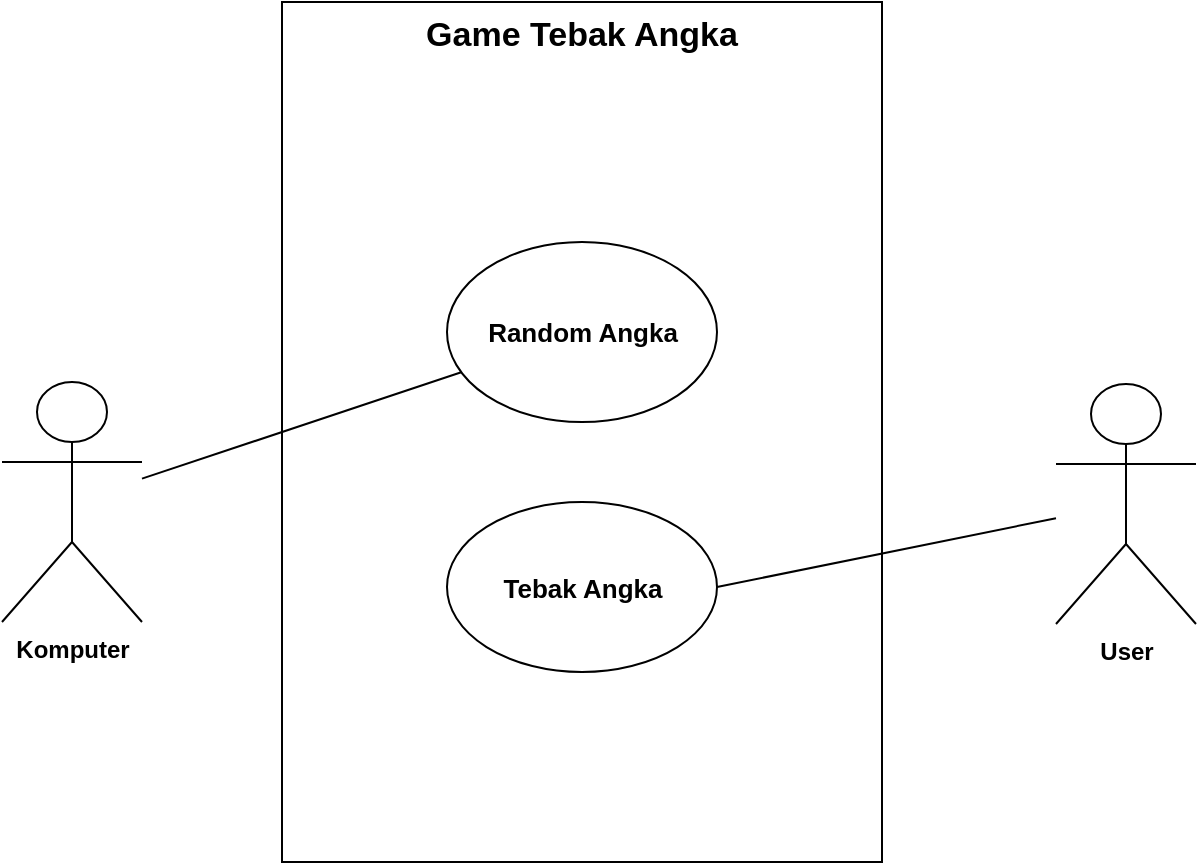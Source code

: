 <mxfile version="21.7.4" type="github">
  <diagram name="Page-1" id="4Mcb4wN6FesVW4BI0TOa">
    <mxGraphModel dx="880" dy="488" grid="1" gridSize="10" guides="1" tooltips="1" connect="1" arrows="1" fold="1" page="1" pageScale="1" pageWidth="850" pageHeight="1100" math="0" shadow="0">
      <root>
        <mxCell id="0" />
        <mxCell id="1" parent="0" />
        <mxCell id="KB2Mqh35VilyXtLkSOzw-11" value="User" style="shape=umlActor;verticalLabelPosition=bottom;verticalAlign=top;html=1;outlineConnect=0;fontStyle=1" vertex="1" parent="1">
          <mxGeometry x="647" y="461" width="70" height="120" as="geometry" />
        </mxCell>
        <mxCell id="KB2Mqh35VilyXtLkSOzw-19" value="Komputer" style="shape=umlActor;verticalLabelPosition=bottom;verticalAlign=top;html=1;outlineConnect=0;fontStyle=1" vertex="1" parent="1">
          <mxGeometry x="120" y="460" width="70" height="120" as="geometry" />
        </mxCell>
        <mxCell id="KB2Mqh35VilyXtLkSOzw-24" value="Game Tebak Angka" style="rounded=0;whiteSpace=wrap;html=1;verticalAlign=top;fontStyle=1;fontSize=17;" vertex="1" parent="1">
          <mxGeometry x="260" y="270" width="300" height="430" as="geometry" />
        </mxCell>
        <mxCell id="KB2Mqh35VilyXtLkSOzw-25" value="Random Angka" style="ellipse;whiteSpace=wrap;html=1;fontStyle=1;fontSize=13;" vertex="1" parent="1">
          <mxGeometry x="342.5" y="390" width="135" height="90" as="geometry" />
        </mxCell>
        <mxCell id="KB2Mqh35VilyXtLkSOzw-26" value="Tebak Angka" style="ellipse;whiteSpace=wrap;html=1;fontStyle=1;fontSize=13;" vertex="1" parent="1">
          <mxGeometry x="342.5" y="520" width="135" height="85" as="geometry" />
        </mxCell>
        <mxCell id="KB2Mqh35VilyXtLkSOzw-27" value="" style="endArrow=none;html=1;rounded=0;" edge="1" parent="1" source="KB2Mqh35VilyXtLkSOzw-19" target="KB2Mqh35VilyXtLkSOzw-25">
          <mxGeometry width="50" height="50" relative="1" as="geometry">
            <mxPoint x="180" y="550.33" as="sourcePoint" />
            <mxPoint x="362.618" y="513.0" as="targetPoint" />
          </mxGeometry>
        </mxCell>
        <mxCell id="KB2Mqh35VilyXtLkSOzw-28" value="" style="endArrow=none;html=1;rounded=0;exitX=1;exitY=0.5;exitDx=0;exitDy=0;" edge="1" parent="1" source="KB2Mqh35VilyXtLkSOzw-26" target="KB2Mqh35VilyXtLkSOzw-11">
          <mxGeometry width="50" height="50" relative="1" as="geometry">
            <mxPoint x="461" y="459" as="sourcePoint" />
            <mxPoint x="670" y="534" as="targetPoint" />
          </mxGeometry>
        </mxCell>
      </root>
    </mxGraphModel>
  </diagram>
</mxfile>
